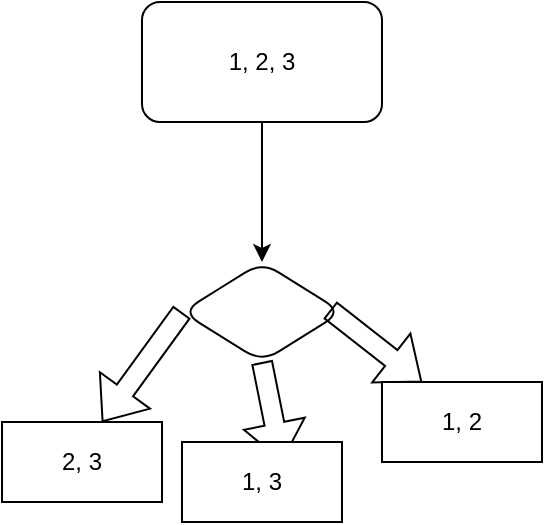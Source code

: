 <mxfile version="21.6.5" type="github">
  <diagram name="Page-1" id="Nu6lW3mwtCU4OB_ogOdU">
    <mxGraphModel dx="954" dy="529" grid="1" gridSize="10" guides="1" tooltips="1" connect="1" arrows="1" fold="1" page="1" pageScale="1" pageWidth="850" pageHeight="1100" math="0" shadow="0">
      <root>
        <mxCell id="0" />
        <mxCell id="1" parent="0" />
        <mxCell id="K0jnrHna0uVdqBG3VOWd-3" value="" style="edgeStyle=orthogonalEdgeStyle;rounded=0;orthogonalLoop=1;jettySize=auto;html=1;" edge="1" parent="1" source="K0jnrHna0uVdqBG3VOWd-1" target="K0jnrHna0uVdqBG3VOWd-2">
          <mxGeometry relative="1" as="geometry" />
        </mxCell>
        <mxCell id="K0jnrHna0uVdqBG3VOWd-1" value="1, 2, 3" style="rounded=1;whiteSpace=wrap;html=1;" vertex="1" parent="1">
          <mxGeometry x="350" y="30" width="120" height="60" as="geometry" />
        </mxCell>
        <mxCell id="K0jnrHna0uVdqBG3VOWd-2" value="" style="rhombus;whiteSpace=wrap;html=1;rounded=1;" vertex="1" parent="1">
          <mxGeometry x="370" y="160" width="80" height="50" as="geometry" />
        </mxCell>
        <mxCell id="K0jnrHna0uVdqBG3VOWd-4" value="" style="shape=flexArrow;endArrow=classic;html=1;rounded=0;exitX=0;exitY=0.5;exitDx=0;exitDy=0;" edge="1" parent="1" source="K0jnrHna0uVdqBG3VOWd-2">
          <mxGeometry width="50" height="50" relative="1" as="geometry">
            <mxPoint x="400" y="300" as="sourcePoint" />
            <mxPoint x="330" y="240" as="targetPoint" />
          </mxGeometry>
        </mxCell>
        <mxCell id="K0jnrHna0uVdqBG3VOWd-5" value="" style="shape=flexArrow;endArrow=classic;html=1;rounded=0;exitX=0.5;exitY=1;exitDx=0;exitDy=0;" edge="1" parent="1" source="K0jnrHna0uVdqBG3VOWd-2">
          <mxGeometry width="50" height="50" relative="1" as="geometry">
            <mxPoint x="400" y="300" as="sourcePoint" />
            <mxPoint x="420" y="260" as="targetPoint" />
            <Array as="points" />
          </mxGeometry>
        </mxCell>
        <mxCell id="K0jnrHna0uVdqBG3VOWd-7" value="" style="shape=flexArrow;endArrow=classic;html=1;rounded=0;exitX=0.925;exitY=0.48;exitDx=0;exitDy=0;exitPerimeter=0;" edge="1" parent="1" source="K0jnrHna0uVdqBG3VOWd-2">
          <mxGeometry width="50" height="50" relative="1" as="geometry">
            <mxPoint x="400" y="300" as="sourcePoint" />
            <mxPoint x="490" y="220" as="targetPoint" />
          </mxGeometry>
        </mxCell>
        <mxCell id="K0jnrHna0uVdqBG3VOWd-8" value="2, 3" style="rounded=0;whiteSpace=wrap;html=1;" vertex="1" parent="1">
          <mxGeometry x="280" y="240" width="80" height="40" as="geometry" />
        </mxCell>
        <mxCell id="K0jnrHna0uVdqBG3VOWd-9" value="1, 2" style="rounded=0;whiteSpace=wrap;html=1;" vertex="1" parent="1">
          <mxGeometry x="470" y="220" width="80" height="40" as="geometry" />
        </mxCell>
        <mxCell id="K0jnrHna0uVdqBG3VOWd-10" value="1, 3" style="rounded=0;whiteSpace=wrap;html=1;" vertex="1" parent="1">
          <mxGeometry x="370" y="250" width="80" height="40" as="geometry" />
        </mxCell>
      </root>
    </mxGraphModel>
  </diagram>
</mxfile>
